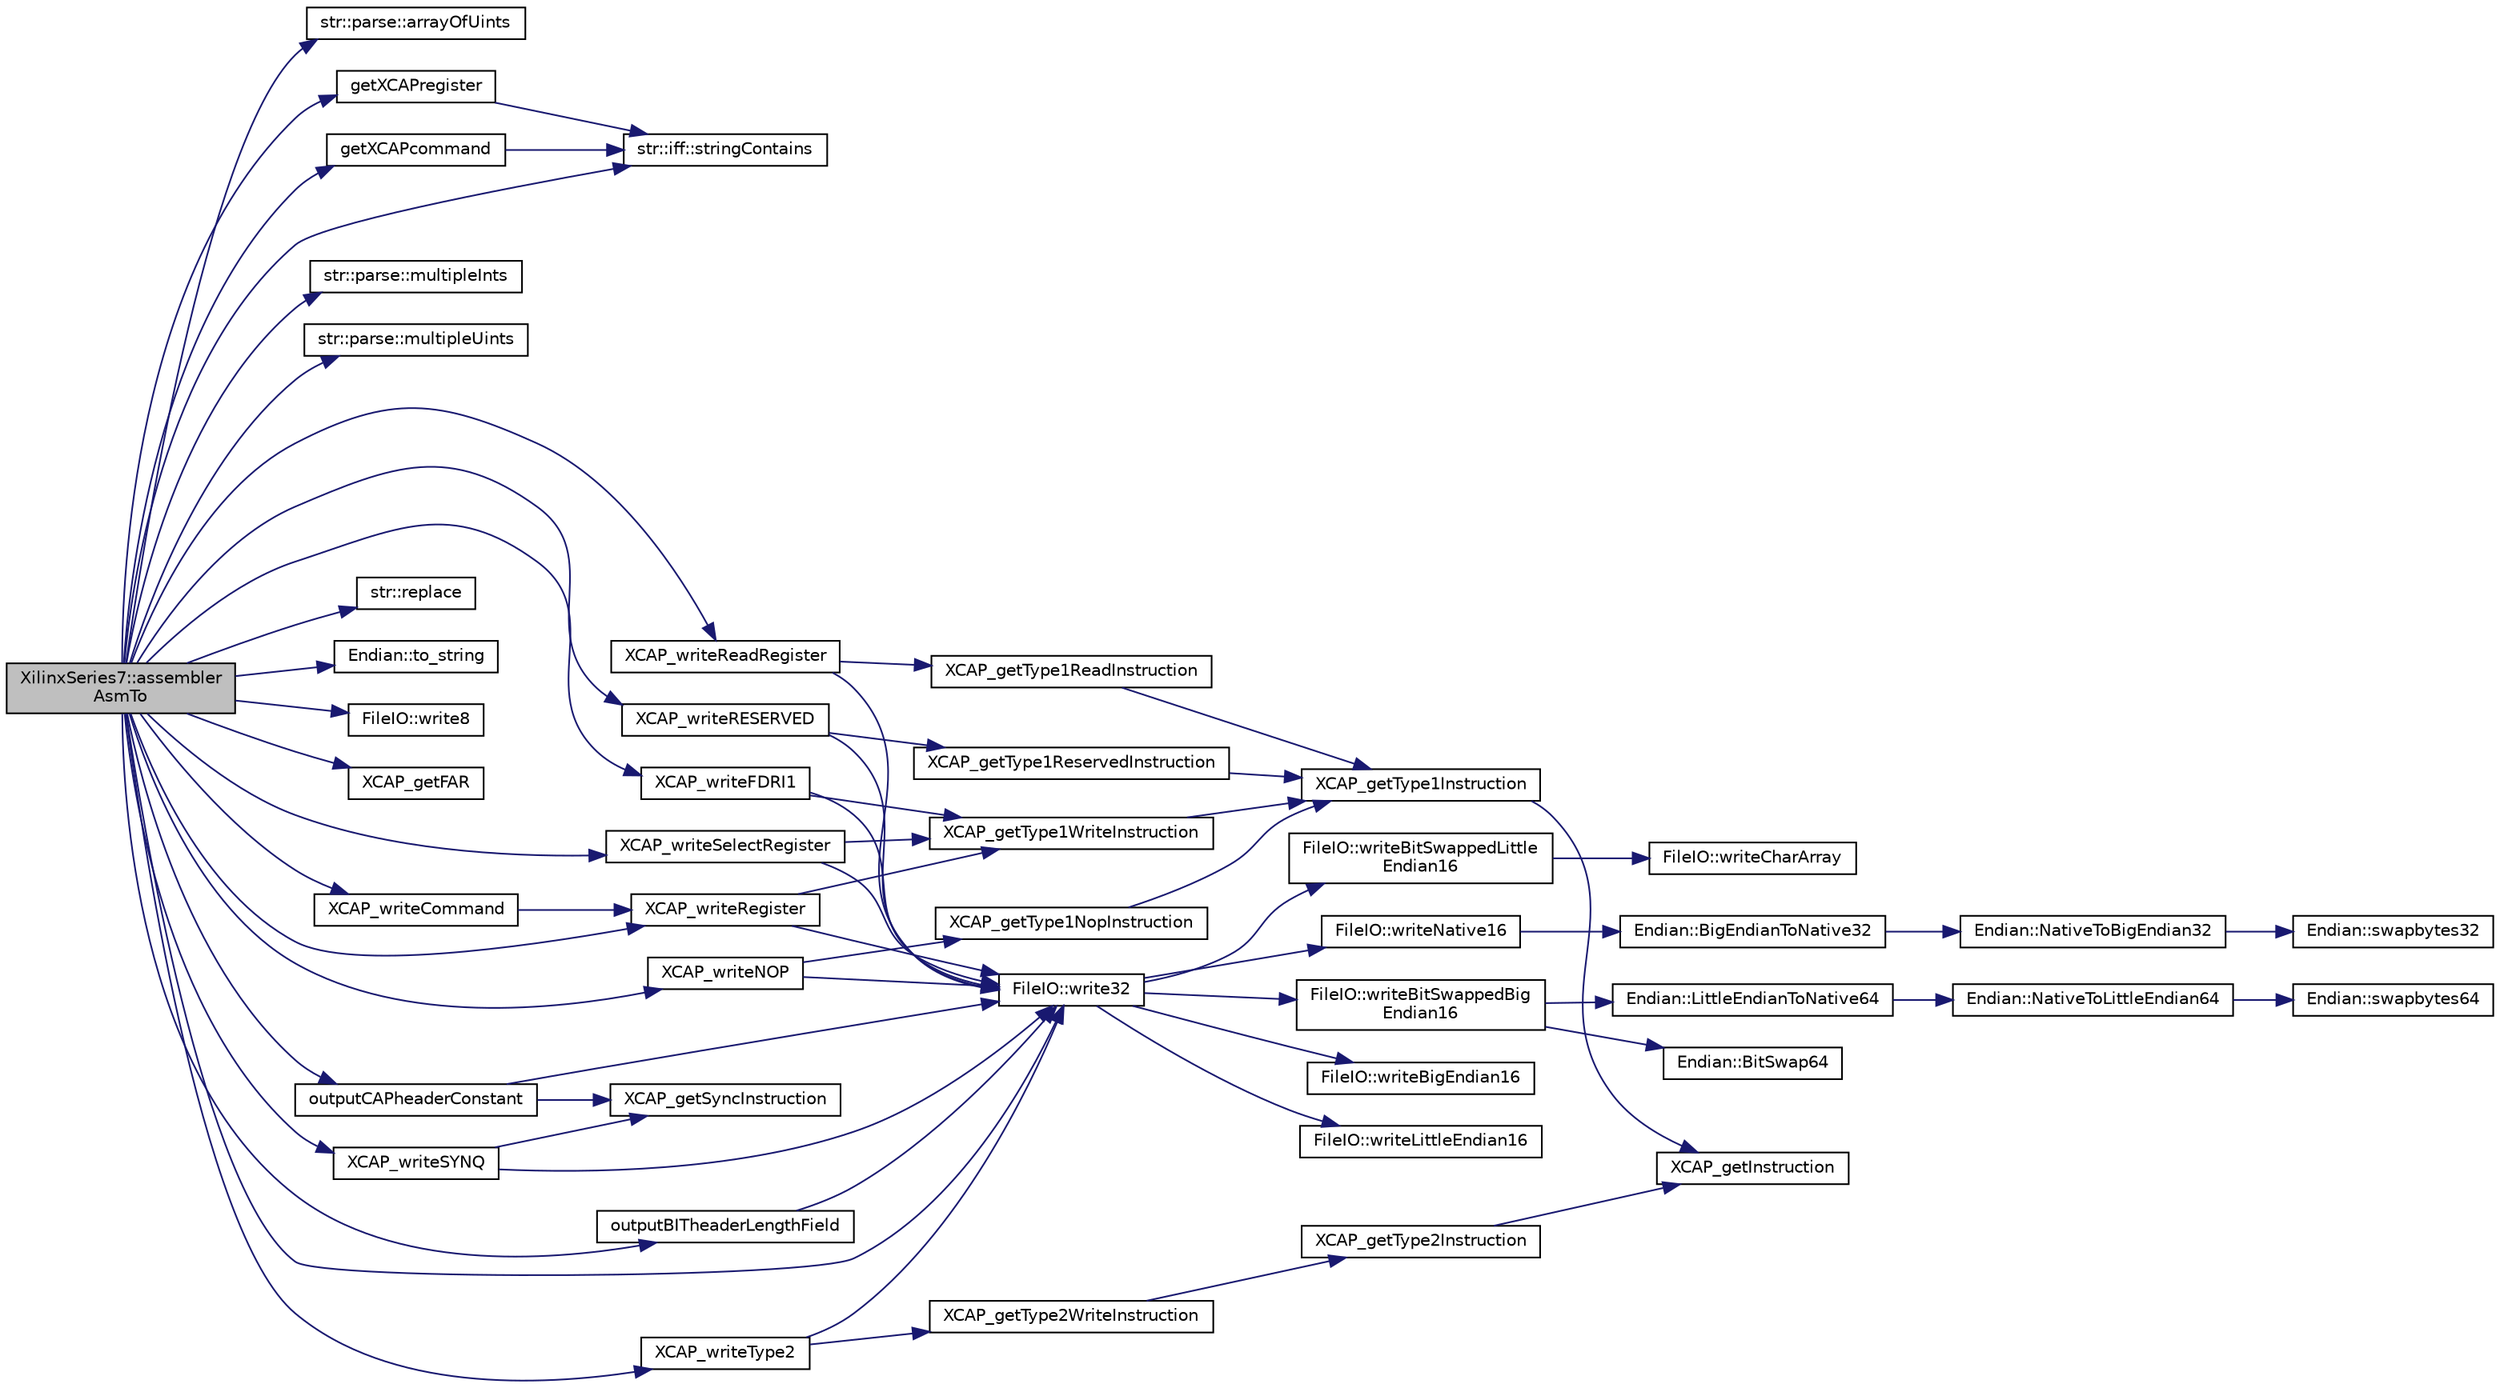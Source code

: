 digraph "XilinxSeries7::assemblerAsmTo"
{
 // INTERACTIVE_SVG=YES
 // LATEX_PDF_SIZE
  edge [fontname="Helvetica",fontsize="10",labelfontname="Helvetica",labelfontsize="10"];
  node [fontname="Helvetica",fontsize="10",shape=record];
  rankdir="LR";
  Node1 [label="XilinxSeries7::assembler\lAsmTo",height=0.2,width=0.4,color="black", fillcolor="grey75", style="filled", fontcolor="black",tooltip=" "];
  Node1 -> Node2 [color="midnightblue",fontsize="10",style="solid",fontname="Helvetica"];
  Node2 [label="str::parse::arrayOfUints",height=0.2,width=0.4,color="black", fillcolor="white", style="filled",URL="$namespacestr_1_1parse.html#a46601cfb98e089990fdb19655ce59695",tooltip="Removes all string words from a given string s and returns the parsed arrsize number of integers into..."];
  Node1 -> Node3 [color="midnightblue",fontsize="10",style="solid",fontname="Helvetica"];
  Node3 [label="getXCAPcommand",height=0.2,width=0.4,color="black", fillcolor="white", style="filled",URL="$inlineCAP_8h.html#a4db13049c801b5294f3662c797970658",tooltip=" "];
  Node3 -> Node4 [color="midnightblue",fontsize="10",style="solid",fontname="Helvetica"];
  Node4 [label="str::iff::stringContains",height=0.2,width=0.4,color="black", fillcolor="white", style="filled",URL="$namespacestr_1_1iff.html#ae2f4c77f643c6f31ffa4ae0930b6d2bf",tooltip="Returns false. End of recursion for template."];
  Node1 -> Node5 [color="midnightblue",fontsize="10",style="solid",fontname="Helvetica"];
  Node5 [label="getXCAPregister",height=0.2,width=0.4,color="black", fillcolor="white", style="filled",URL="$inlineCAP_8h.html#aeef06b0e4b3e28e9b085974a3aec39f9",tooltip=" "];
  Node5 -> Node4 [color="midnightblue",fontsize="10",style="solid",fontname="Helvetica"];
  Node1 -> Node6 [color="midnightblue",fontsize="10",style="solid",fontname="Helvetica"];
  Node6 [label="str::parse::multipleInts",height=0.2,width=0.4,color="black", fillcolor="white", style="filled",URL="$namespacestr_1_1parse.html#af4246fb05f8a85ef7316146a8fc49276",tooltip=" "];
  Node1 -> Node7 [color="midnightblue",fontsize="10",style="solid",fontname="Helvetica"];
  Node7 [label="str::parse::multipleUints",height=0.2,width=0.4,color="black", fillcolor="white", style="filled",URL="$namespacestr_1_1parse.html#a654d50b4a95fff1bab5647f7b96b885c",tooltip=" "];
  Node1 -> Node8 [color="midnightblue",fontsize="10",style="solid",fontname="Helvetica"];
  Node8 [label="outputBITheaderLengthField",height=0.2,width=0.4,color="black", fillcolor="white", style="filled",URL="$inlineOutput_8h.html#a9b17679cb3f38c38b0faa8f0eff9fda6",tooltip=" "];
  Node8 -> Node9 [color="midnightblue",fontsize="10",style="solid",fontname="Helvetica"];
  Node9 [label="FileIO::write32",height=0.2,width=0.4,color="black", fillcolor="white", style="filled",URL="$namespaceFileIO.html#afa294bfd5dd5b103f150467ec14e64a9",tooltip=" "];
  Node9 -> Node10 [color="midnightblue",fontsize="10",style="solid",fontname="Helvetica"];
  Node10 [label="FileIO::writeBigEndian16",height=0.2,width=0.4,color="black", fillcolor="white", style="filled",URL="$namespaceFileIO.html#a2fa916aaa03f99c0a68d8a56093fea2f",tooltip=" "];
  Node9 -> Node11 [color="midnightblue",fontsize="10",style="solid",fontname="Helvetica"];
  Node11 [label="FileIO::writeBitSwappedBig\lEndian16",height=0.2,width=0.4,color="black", fillcolor="white", style="filled",URL="$namespaceFileIO.html#a2d67fb6a81fe99e987ddcfac643358e3",tooltip=" "];
  Node11 -> Node12 [color="midnightblue",fontsize="10",style="solid",fontname="Helvetica"];
  Node12 [label="Endian::BitSwap64",height=0.2,width=0.4,color="black", fillcolor="white", style="filled",URL="$namespaceEndian.html#a57e481bbc161c01a68eadc25ae9e24c9",tooltip=" "];
  Node11 -> Node13 [color="midnightblue",fontsize="10",style="solid",fontname="Helvetica"];
  Node13 [label="Endian::LittleEndianToNative64",height=0.2,width=0.4,color="black", fillcolor="white", style="filled",URL="$namespaceEndian.html#a9d9ee5db25197f4c16b6abd1ca0da228",tooltip=" "];
  Node13 -> Node14 [color="midnightblue",fontsize="10",style="solid",fontname="Helvetica"];
  Node14 [label="Endian::NativeToLittleEndian64",height=0.2,width=0.4,color="black", fillcolor="white", style="filled",URL="$namespaceEndian.html#a70ebba7cd4f75a6825704e1b55c1db59",tooltip=" "];
  Node14 -> Node15 [color="midnightblue",fontsize="10",style="solid",fontname="Helvetica"];
  Node15 [label="Endian::swapbytes64",height=0.2,width=0.4,color="black", fillcolor="white", style="filled",URL="$namespaceEndian.html#ac57bf63196271e3e09c5029a4ea972e3",tooltip=" "];
  Node9 -> Node16 [color="midnightblue",fontsize="10",style="solid",fontname="Helvetica"];
  Node16 [label="FileIO::writeBitSwappedLittle\lEndian16",height=0.2,width=0.4,color="black", fillcolor="white", style="filled",URL="$namespaceFileIO.html#ad3152bc558b95cb7f9c30ffac1226fc4",tooltip=" "];
  Node16 -> Node17 [color="midnightblue",fontsize="10",style="solid",fontname="Helvetica"];
  Node17 [label="FileIO::writeCharArray",height=0.2,width=0.4,color="black", fillcolor="white", style="filled",URL="$namespaceFileIO.html#a01fffd9a82e1a731e17219528951c020",tooltip=" "];
  Node9 -> Node18 [color="midnightblue",fontsize="10",style="solid",fontname="Helvetica"];
  Node18 [label="FileIO::writeLittleEndian16",height=0.2,width=0.4,color="black", fillcolor="white", style="filled",URL="$namespaceFileIO.html#ab7165d35b2f1c49760ed6fa94e0d2d92",tooltip=" "];
  Node9 -> Node19 [color="midnightblue",fontsize="10",style="solid",fontname="Helvetica"];
  Node19 [label="FileIO::writeNative16",height=0.2,width=0.4,color="black", fillcolor="white", style="filled",URL="$namespaceFileIO.html#aacd2c7076c547bf4a699dbe5c32c0344",tooltip=" "];
  Node19 -> Node20 [color="midnightblue",fontsize="10",style="solid",fontname="Helvetica"];
  Node20 [label="Endian::BigEndianToNative32",height=0.2,width=0.4,color="black", fillcolor="white", style="filled",URL="$namespaceEndian.html#a6a54530860ad8ec19facaaa26ae9a6ae",tooltip=" "];
  Node20 -> Node21 [color="midnightblue",fontsize="10",style="solid",fontname="Helvetica"];
  Node21 [label="Endian::NativeToBigEndian32",height=0.2,width=0.4,color="black", fillcolor="white", style="filled",URL="$namespaceEndian.html#a7cd80b2cb2ed674196a68549c8489f88",tooltip=" "];
  Node21 -> Node22 [color="midnightblue",fontsize="10",style="solid",fontname="Helvetica"];
  Node22 [label="Endian::swapbytes32",height=0.2,width=0.4,color="black", fillcolor="white", style="filled",URL="$namespaceEndian.html#a7c0178c39449483c29a1a305d0a73606",tooltip=" "];
  Node1 -> Node23 [color="midnightblue",fontsize="10",style="solid",fontname="Helvetica"];
  Node23 [label="outputCAPheaderConstant",height=0.2,width=0.4,color="black", fillcolor="white", style="filled",URL="$inlineOutput_8h.html#a8fe62d8bda9cec6b6de8d1d13539044d",tooltip=" "];
  Node23 -> Node9 [color="midnightblue",fontsize="10",style="solid",fontname="Helvetica"];
  Node23 -> Node24 [color="midnightblue",fontsize="10",style="solid",fontname="Helvetica"];
  Node24 [label="XCAP_getSyncInstruction",height=0.2,width=0.4,color="black", fillcolor="white", style="filled",URL="$inlineCAP_8h.html#a445d56f4c0c7afb68ecfa18087a6af31",tooltip="Generate and return the encoding for a SYNC instruction."];
  Node1 -> Node25 [color="midnightblue",fontsize="10",style="solid",fontname="Helvetica"];
  Node25 [label="str::replace",height=0.2,width=0.4,color="black", fillcolor="white", style="filled",URL="$namespacestr.html#a2d2adf32604f4236cf7b7ca879653fec",tooltip="Replaces all instances of oldChar in string str with newChar and returns the resulting string."];
  Node1 -> Node4 [color="midnightblue",fontsize="10",style="solid",fontname="Helvetica"];
  Node1 -> Node26 [color="midnightblue",fontsize="10",style="solid",fontname="Helvetica"];
  Node26 [label="Endian::to_string",height=0.2,width=0.4,color="black", fillcolor="white", style="filled",URL="$namespaceEndian.html#a902308bd860c14813fea8a4d3607d7a0",tooltip=" "];
  Node1 -> Node9 [color="midnightblue",fontsize="10",style="solid",fontname="Helvetica"];
  Node1 -> Node27 [color="midnightblue",fontsize="10",style="solid",fontname="Helvetica"];
  Node27 [label="FileIO::write8",height=0.2,width=0.4,color="black", fillcolor="white", style="filled",URL="$namespaceFileIO.html#ac50f56ad42f6971fc553591980e05776",tooltip=" "];
  Node1 -> Node28 [color="midnightblue",fontsize="10",style="solid",fontname="Helvetica"];
  Node28 [label="XCAP_getFAR",height=0.2,width=0.4,color="black", fillcolor="white", style="filled",URL="$inlineFAR_8h.html#a5880cb28ac341c8171af1b777c51e615",tooltip=" "];
  Node1 -> Node29 [color="midnightblue",fontsize="10",style="solid",fontname="Helvetica"];
  Node29 [label="XCAP_writeCommand",height=0.2,width=0.4,color="black", fillcolor="white", style="filled",URL="$inlineCAP_8h.html#a523184af01d1123a582731ec80edb78b",tooltip="Generate the encoding for writing a CAP command and write it to file ofstream."];
  Node29 -> Node30 [color="midnightblue",fontsize="10",style="solid",fontname="Helvetica"];
  Node30 [label="XCAP_writeRegister",height=0.2,width=0.4,color="black", fillcolor="white", style="filled",URL="$inlineCAP_8h.html#a24c8331140999d0419c1a11ab3250d96",tooltip="Generate the encoding for writing a CAP register and write it to file ofstream."];
  Node30 -> Node9 [color="midnightblue",fontsize="10",style="solid",fontname="Helvetica"];
  Node30 -> Node31 [color="midnightblue",fontsize="10",style="solid",fontname="Helvetica"];
  Node31 [label="XCAP_getType1WriteInstruction",height=0.2,width=0.4,color="black", fillcolor="white", style="filled",URL="$inlineCAP_8h.html#a5cdd7f1c600ae94adc59f9ea624043c3",tooltip="Generate and return the encoding for a type 1 Write instruction."];
  Node31 -> Node32 [color="midnightblue",fontsize="10",style="solid",fontname="Helvetica"];
  Node32 [label="XCAP_getType1Instruction",height=0.2,width=0.4,color="black", fillcolor="white", style="filled",URL="$inlineCAP_8h.html#aade38843ee9dfed5d286172b6b37b638",tooltip="Generate and return the encoding for a type 1 instruction."];
  Node32 -> Node33 [color="midnightblue",fontsize="10",style="solid",fontname="Helvetica"];
  Node33 [label="XCAP_getInstruction",height=0.2,width=0.4,color="black", fillcolor="white", style="filled",URL="$inlineCAP_8h.html#af67277d07acf4e5907420ff2bc75ecd1",tooltip="Generate and return the encoding for an instruction."];
  Node1 -> Node34 [color="midnightblue",fontsize="10",style="solid",fontname="Helvetica"];
  Node34 [label="XCAP_writeFDRI1",height=0.2,width=0.4,color="black", fillcolor="white", style="filled",URL="$inlineCAP_8h.html#a4d5beb2ea0b41f6e58399b91f402018e",tooltip="Generate and write only a type 1 FDRI command."];
  Node34 -> Node9 [color="midnightblue",fontsize="10",style="solid",fontname="Helvetica"];
  Node34 -> Node31 [color="midnightblue",fontsize="10",style="solid",fontname="Helvetica"];
  Node1 -> Node35 [color="midnightblue",fontsize="10",style="solid",fontname="Helvetica"];
  Node35 [label="XCAP_writeNOP",height=0.2,width=0.4,color="black", fillcolor="white", style="filled",URL="$inlineCAP_8h.html#ae2bc9aff89db85a902d83e720fb6aea4",tooltip="Generate the encoding for NOP instructions and write them to file ofstream."];
  Node35 -> Node9 [color="midnightblue",fontsize="10",style="solid",fontname="Helvetica"];
  Node35 -> Node36 [color="midnightblue",fontsize="10",style="solid",fontname="Helvetica"];
  Node36 [label="XCAP_getType1NopInstruction",height=0.2,width=0.4,color="black", fillcolor="white", style="filled",URL="$inlineCAP_8h.html#a5bfb2a4fd7d8f935b40ca366b76e06ab",tooltip="Generate and return the encoding for a type 1 NOP instruction."];
  Node36 -> Node32 [color="midnightblue",fontsize="10",style="solid",fontname="Helvetica"];
  Node1 -> Node37 [color="midnightblue",fontsize="10",style="solid",fontname="Helvetica"];
  Node37 [label="XCAP_writeReadRegister",height=0.2,width=0.4,color="black", fillcolor="white", style="filled",URL="$inlineCAP_8h.html#aedc42f01b31e3e5ab31304a44c28bf75",tooltip="Generate the encoding for reading a CAP register and write it to file ofstream."];
  Node37 -> Node9 [color="midnightblue",fontsize="10",style="solid",fontname="Helvetica"];
  Node37 -> Node38 [color="midnightblue",fontsize="10",style="solid",fontname="Helvetica"];
  Node38 [label="XCAP_getType1ReadInstruction",height=0.2,width=0.4,color="black", fillcolor="white", style="filled",URL="$inlineCAP_8h.html#a6f53e4d89bc4eca49b82ced4aa78e255",tooltip="Generate and return the encoding for a type 1 Read instruction."];
  Node38 -> Node32 [color="midnightblue",fontsize="10",style="solid",fontname="Helvetica"];
  Node1 -> Node30 [color="midnightblue",fontsize="10",style="solid",fontname="Helvetica"];
  Node1 -> Node39 [color="midnightblue",fontsize="10",style="solid",fontname="Helvetica"];
  Node39 [label="XCAP_writeRESERVED",height=0.2,width=0.4,color="black", fillcolor="white", style="filled",URL="$inlineCAP_8h.html#a7d11e6758a06aae668fed38db62a46b9",tooltip="Generate the encoding for Reserved instructions and write them to file ofstream."];
  Node39 -> Node9 [color="midnightblue",fontsize="10",style="solid",fontname="Helvetica"];
  Node39 -> Node40 [color="midnightblue",fontsize="10",style="solid",fontname="Helvetica"];
  Node40 [label="XCAP_getType1ReservedInstruction",height=0.2,width=0.4,color="black", fillcolor="white", style="filled",URL="$inlineCAP_8h.html#a7eceacafcb3e7d019fe4b8de84f39b26",tooltip="Generate and return the encoding for a type 1 Reserved instruction."];
  Node40 -> Node32 [color="midnightblue",fontsize="10",style="solid",fontname="Helvetica"];
  Node1 -> Node41 [color="midnightblue",fontsize="10",style="solid",fontname="Helvetica"];
  Node41 [label="XCAP_writeSelectRegister",height=0.2,width=0.4,color="black", fillcolor="white", style="filled",URL="$inlineCAP_8h.html#a725ef00dd44fad9f8a7679ee1f0bc206",tooltip="Generate the encoding for \"selecting\" a CAP register and write it to file ofstream."];
  Node41 -> Node9 [color="midnightblue",fontsize="10",style="solid",fontname="Helvetica"];
  Node41 -> Node31 [color="midnightblue",fontsize="10",style="solid",fontname="Helvetica"];
  Node1 -> Node42 [color="midnightblue",fontsize="10",style="solid",fontname="Helvetica"];
  Node42 [label="XCAP_writeSYNQ",height=0.2,width=0.4,color="black", fillcolor="white", style="filled",URL="$inlineCAP_8h.html#a5fe8b103348dfce03a0202271e2fec64",tooltip="Generate and write an SYNQ command."];
  Node42 -> Node9 [color="midnightblue",fontsize="10",style="solid",fontname="Helvetica"];
  Node42 -> Node24 [color="midnightblue",fontsize="10",style="solid",fontname="Helvetica"];
  Node1 -> Node43 [color="midnightblue",fontsize="10",style="solid",fontname="Helvetica"];
  Node43 [label="XCAP_writeType2",height=0.2,width=0.4,color="black", fillcolor="white", style="filled",URL="$inlineCAP_8h.html#a7f88f7623171587d4aed5d8ae0ab6886",tooltip="Generate and write only a type 2 FDRI command."];
  Node43 -> Node9 [color="midnightblue",fontsize="10",style="solid",fontname="Helvetica"];
  Node43 -> Node44 [color="midnightblue",fontsize="10",style="solid",fontname="Helvetica"];
  Node44 [label="XCAP_getType2WriteInstruction",height=0.2,width=0.4,color="black", fillcolor="white", style="filled",URL="$inlineCAP_8h.html#a5eec1062e3915a2dae65733ca49a508b",tooltip="Generate and return the encoding for a type 2 Write instruction."];
  Node44 -> Node45 [color="midnightblue",fontsize="10",style="solid",fontname="Helvetica"];
  Node45 [label="XCAP_getType2Instruction",height=0.2,width=0.4,color="black", fillcolor="white", style="filled",URL="$inlineCAP_8h.html#a87029e32abb502c9ffc5c3569788d312",tooltip="Generate and return the encoding for a type 2 instruction."];
  Node45 -> Node33 [color="midnightblue",fontsize="10",style="solid",fontname="Helvetica"];
}
